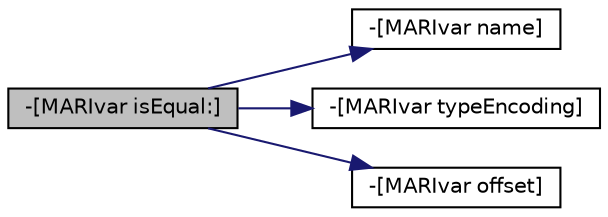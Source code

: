 digraph "-[MARIvar isEqual:]"
{
  edge [fontname="Helvetica",fontsize="10",labelfontname="Helvetica",labelfontsize="10"];
  node [fontname="Helvetica",fontsize="10",shape=record];
  rankdir="LR";
  Node16 [label="-[MARIvar isEqual:]",height=0.2,width=0.4,color="black", fillcolor="grey75", style="filled", fontcolor="black"];
  Node16 -> Node17 [color="midnightblue",fontsize="10",style="solid",fontname="Helvetica"];
  Node17 [label="-[MARIvar name]",height=0.2,width=0.4,color="black", fillcolor="white", style="filled",URL="$interface_m_a_r_ivar.html#a9bb452e4b5f0d1517f4e6b2c9f328af7"];
  Node16 -> Node18 [color="midnightblue",fontsize="10",style="solid",fontname="Helvetica"];
  Node18 [label="-[MARIvar typeEncoding]",height=0.2,width=0.4,color="black", fillcolor="white", style="filled",URL="$interface_m_a_r_ivar.html#a8e78dbba396310694769832c7e82d27d"];
  Node16 -> Node19 [color="midnightblue",fontsize="10",style="solid",fontname="Helvetica"];
  Node19 [label="-[MARIvar offset]",height=0.2,width=0.4,color="black", fillcolor="white", style="filled",URL="$interface_m_a_r_ivar.html#a12af4637622b339aac3f19bc83c12c11"];
}
